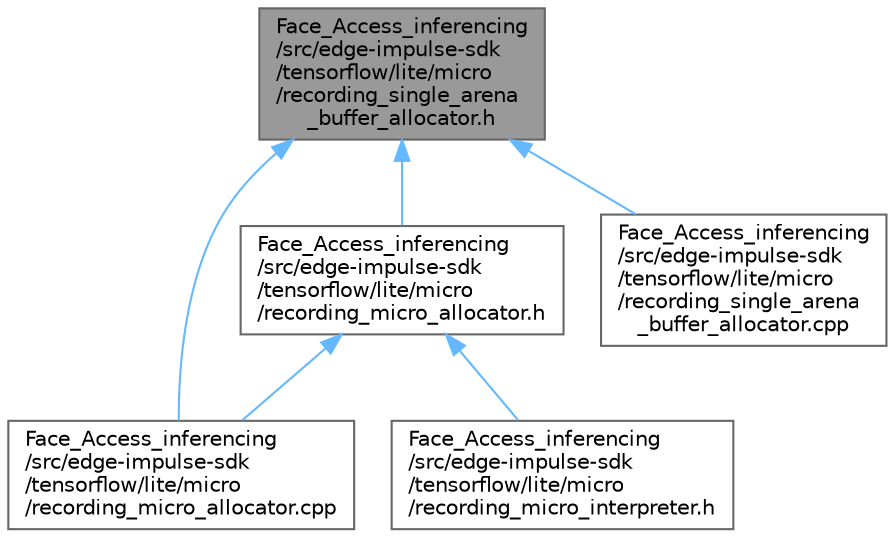 digraph "Face_Access_inferencing/src/edge-impulse-sdk/tensorflow/lite/micro/recording_single_arena_buffer_allocator.h"
{
 // LATEX_PDF_SIZE
  bgcolor="transparent";
  edge [fontname=Helvetica,fontsize=10,labelfontname=Helvetica,labelfontsize=10];
  node [fontname=Helvetica,fontsize=10,shape=box,height=0.2,width=0.4];
  Node1 [id="Node000001",label="Face_Access_inferencing\l/src/edge-impulse-sdk\l/tensorflow/lite/micro\l/recording_single_arena\l_buffer_allocator.h",height=0.2,width=0.4,color="gray40", fillcolor="grey60", style="filled", fontcolor="black",tooltip=" "];
  Node1 -> Node2 [id="edge6_Node000001_Node000002",dir="back",color="steelblue1",style="solid",tooltip=" "];
  Node2 [id="Node000002",label="Face_Access_inferencing\l/src/edge-impulse-sdk\l/tensorflow/lite/micro\l/recording_micro_allocator.cpp",height=0.2,width=0.4,color="grey40", fillcolor="white", style="filled",URL="$_face___access__inferencing_2src_2edge-impulse-sdk_2tensorflow_2lite_2micro_2recording__micro__allocator_8cpp.html",tooltip=" "];
  Node1 -> Node3 [id="edge7_Node000001_Node000003",dir="back",color="steelblue1",style="solid",tooltip=" "];
  Node3 [id="Node000003",label="Face_Access_inferencing\l/src/edge-impulse-sdk\l/tensorflow/lite/micro\l/recording_micro_allocator.h",height=0.2,width=0.4,color="grey40", fillcolor="white", style="filled",URL="$_face___access__inferencing_2src_2edge-impulse-sdk_2tensorflow_2lite_2micro_2recording__micro__allocator_8h.html",tooltip=" "];
  Node3 -> Node2 [id="edge8_Node000003_Node000002",dir="back",color="steelblue1",style="solid",tooltip=" "];
  Node3 -> Node4 [id="edge9_Node000003_Node000004",dir="back",color="steelblue1",style="solid",tooltip=" "];
  Node4 [id="Node000004",label="Face_Access_inferencing\l/src/edge-impulse-sdk\l/tensorflow/lite/micro\l/recording_micro_interpreter.h",height=0.2,width=0.4,color="grey40", fillcolor="white", style="filled",URL="$_face___access__inferencing_2src_2edge-impulse-sdk_2tensorflow_2lite_2micro_2recording__micro__interpreter_8h.html",tooltip=" "];
  Node1 -> Node5 [id="edge10_Node000001_Node000005",dir="back",color="steelblue1",style="solid",tooltip=" "];
  Node5 [id="Node000005",label="Face_Access_inferencing\l/src/edge-impulse-sdk\l/tensorflow/lite/micro\l/recording_single_arena\l_buffer_allocator.cpp",height=0.2,width=0.4,color="grey40", fillcolor="white", style="filled",URL="$_face___access__inferencing_2src_2edge-impulse-sdk_2tensorflow_2lite_2micro_2recording__single__arena__buffer__allocator_8cpp.html",tooltip=" "];
}
